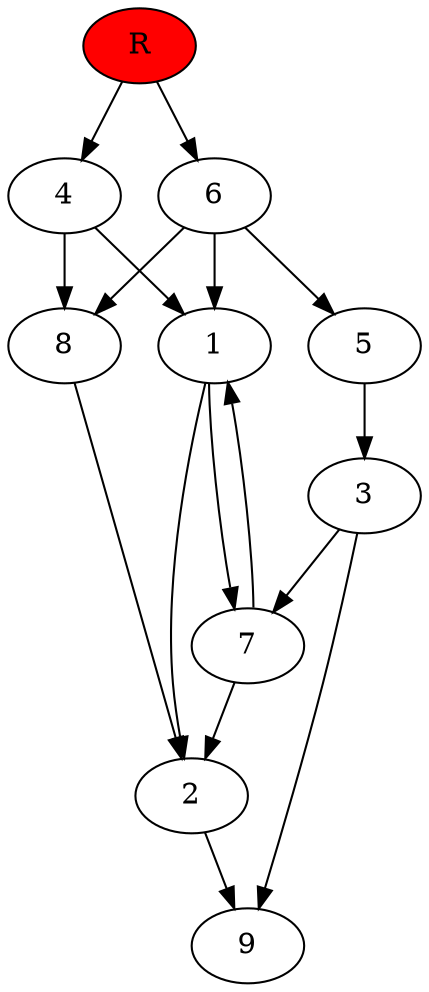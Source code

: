 digraph prb53932 {
	1
	2
	3
	4
	5
	6
	7
	8
	R [fillcolor="#ff0000" style=filled]
	1 -> 2
	1 -> 7
	2 -> 9
	3 -> 7
	3 -> 9
	4 -> 1
	4 -> 8
	5 -> 3
	6 -> 1
	6 -> 5
	6 -> 8
	7 -> 1
	7 -> 2
	8 -> 2
	R -> 4
	R -> 6
}
